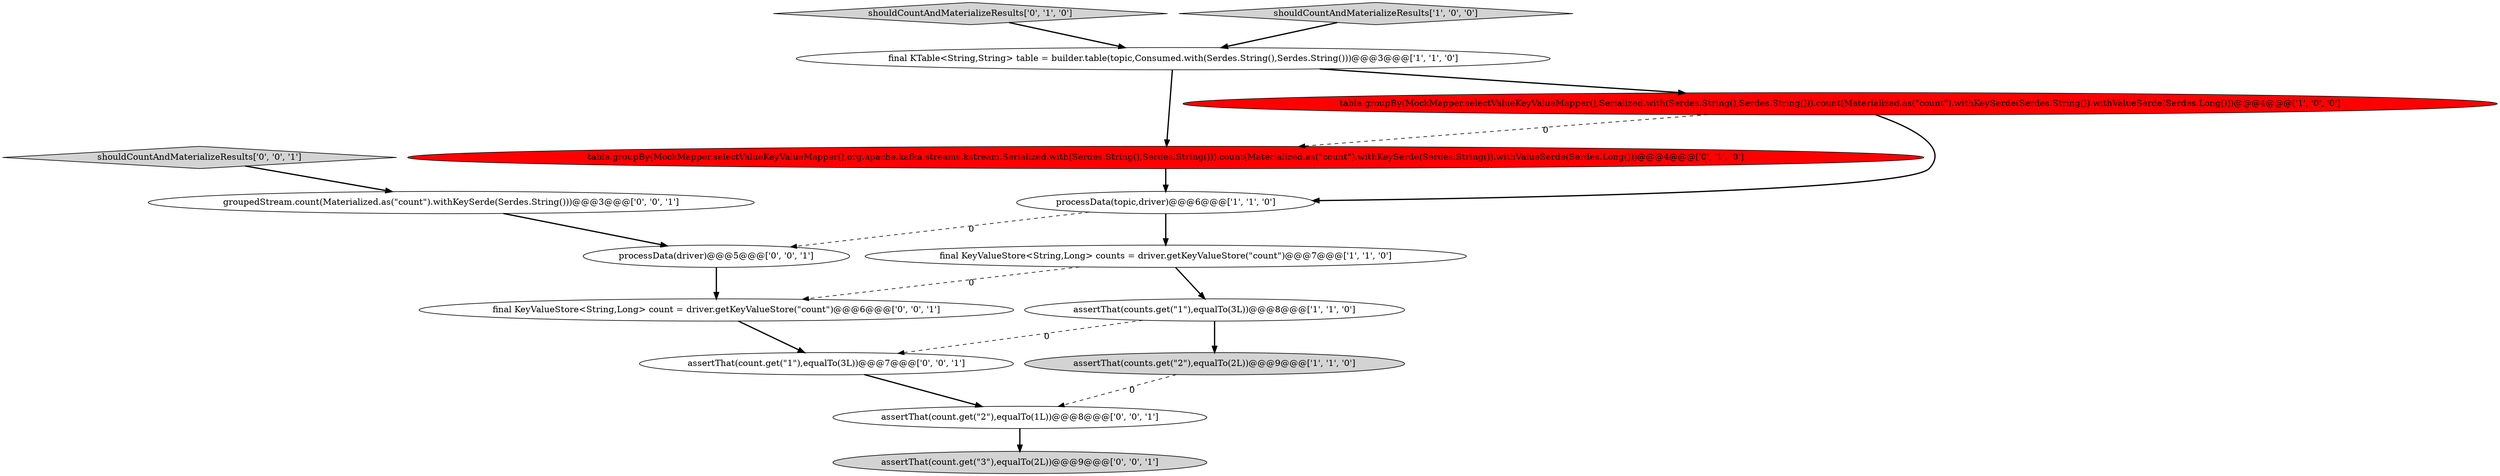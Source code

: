 digraph {
6 [style = filled, label = "processData(topic,driver)@@@6@@@['1', '1', '0']", fillcolor = white, shape = ellipse image = "AAA0AAABBB1BBB"];
12 [style = filled, label = "assertThat(count.get(\"3\"),equalTo(2L))@@@9@@@['0', '0', '1']", fillcolor = lightgray, shape = ellipse image = "AAA0AAABBB3BBB"];
15 [style = filled, label = "final KeyValueStore<String,Long> count = driver.getKeyValueStore(\"count\")@@@6@@@['0', '0', '1']", fillcolor = white, shape = ellipse image = "AAA0AAABBB3BBB"];
0 [style = filled, label = "final KTable<String,String> table = builder.table(topic,Consumed.with(Serdes.String(),Serdes.String()))@@@3@@@['1', '1', '0']", fillcolor = white, shape = ellipse image = "AAA0AAABBB1BBB"];
14 [style = filled, label = "groupedStream.count(Materialized.as(\"count\").withKeySerde(Serdes.String()))@@@3@@@['0', '0', '1']", fillcolor = white, shape = ellipse image = "AAA0AAABBB3BBB"];
1 [style = filled, label = "assertThat(counts.get(\"1\"),equalTo(3L))@@@8@@@['1', '1', '0']", fillcolor = white, shape = ellipse image = "AAA0AAABBB1BBB"];
7 [style = filled, label = "shouldCountAndMaterializeResults['0', '1', '0']", fillcolor = lightgray, shape = diamond image = "AAA0AAABBB2BBB"];
5 [style = filled, label = "final KeyValueStore<String,Long> counts = driver.getKeyValueStore(\"count\")@@@7@@@['1', '1', '0']", fillcolor = white, shape = ellipse image = "AAA0AAABBB1BBB"];
8 [style = filled, label = "table.groupBy(MockMapper.selectValueKeyValueMapper(),org.apache.kafka.streams.kstream.Serialized.with(Serdes.String(),Serdes.String())).count(Materialized.as(\"count\").withKeySerde(Serdes.String()).withValueSerde(Serdes.Long()))@@@4@@@['0', '1', '0']", fillcolor = red, shape = ellipse image = "AAA1AAABBB2BBB"];
3 [style = filled, label = "table.groupBy(MockMapper.selectValueKeyValueMapper(),Serialized.with(Serdes.String(),Serdes.String())).count(Materialized.as(\"count\").withKeySerde(Serdes.String()).withValueSerde(Serdes.Long()))@@@4@@@['1', '0', '0']", fillcolor = red, shape = ellipse image = "AAA1AAABBB1BBB"];
9 [style = filled, label = "processData(driver)@@@5@@@['0', '0', '1']", fillcolor = white, shape = ellipse image = "AAA0AAABBB3BBB"];
10 [style = filled, label = "assertThat(count.get(\"2\"),equalTo(1L))@@@8@@@['0', '0', '1']", fillcolor = white, shape = ellipse image = "AAA0AAABBB3BBB"];
4 [style = filled, label = "shouldCountAndMaterializeResults['1', '0', '0']", fillcolor = lightgray, shape = diamond image = "AAA0AAABBB1BBB"];
13 [style = filled, label = "assertThat(count.get(\"1\"),equalTo(3L))@@@7@@@['0', '0', '1']", fillcolor = white, shape = ellipse image = "AAA0AAABBB3BBB"];
11 [style = filled, label = "shouldCountAndMaterializeResults['0', '0', '1']", fillcolor = lightgray, shape = diamond image = "AAA0AAABBB3BBB"];
2 [style = filled, label = "assertThat(counts.get(\"2\"),equalTo(2L))@@@9@@@['1', '1', '0']", fillcolor = lightgray, shape = ellipse image = "AAA0AAABBB1BBB"];
0->3 [style = bold, label=""];
13->10 [style = bold, label=""];
3->8 [style = dashed, label="0"];
5->1 [style = bold, label=""];
6->5 [style = bold, label=""];
3->6 [style = bold, label=""];
1->2 [style = bold, label=""];
8->6 [style = bold, label=""];
7->0 [style = bold, label=""];
14->9 [style = bold, label=""];
15->13 [style = bold, label=""];
5->15 [style = dashed, label="0"];
11->14 [style = bold, label=""];
10->12 [style = bold, label=""];
9->15 [style = bold, label=""];
2->10 [style = dashed, label="0"];
4->0 [style = bold, label=""];
0->8 [style = bold, label=""];
6->9 [style = dashed, label="0"];
1->13 [style = dashed, label="0"];
}
